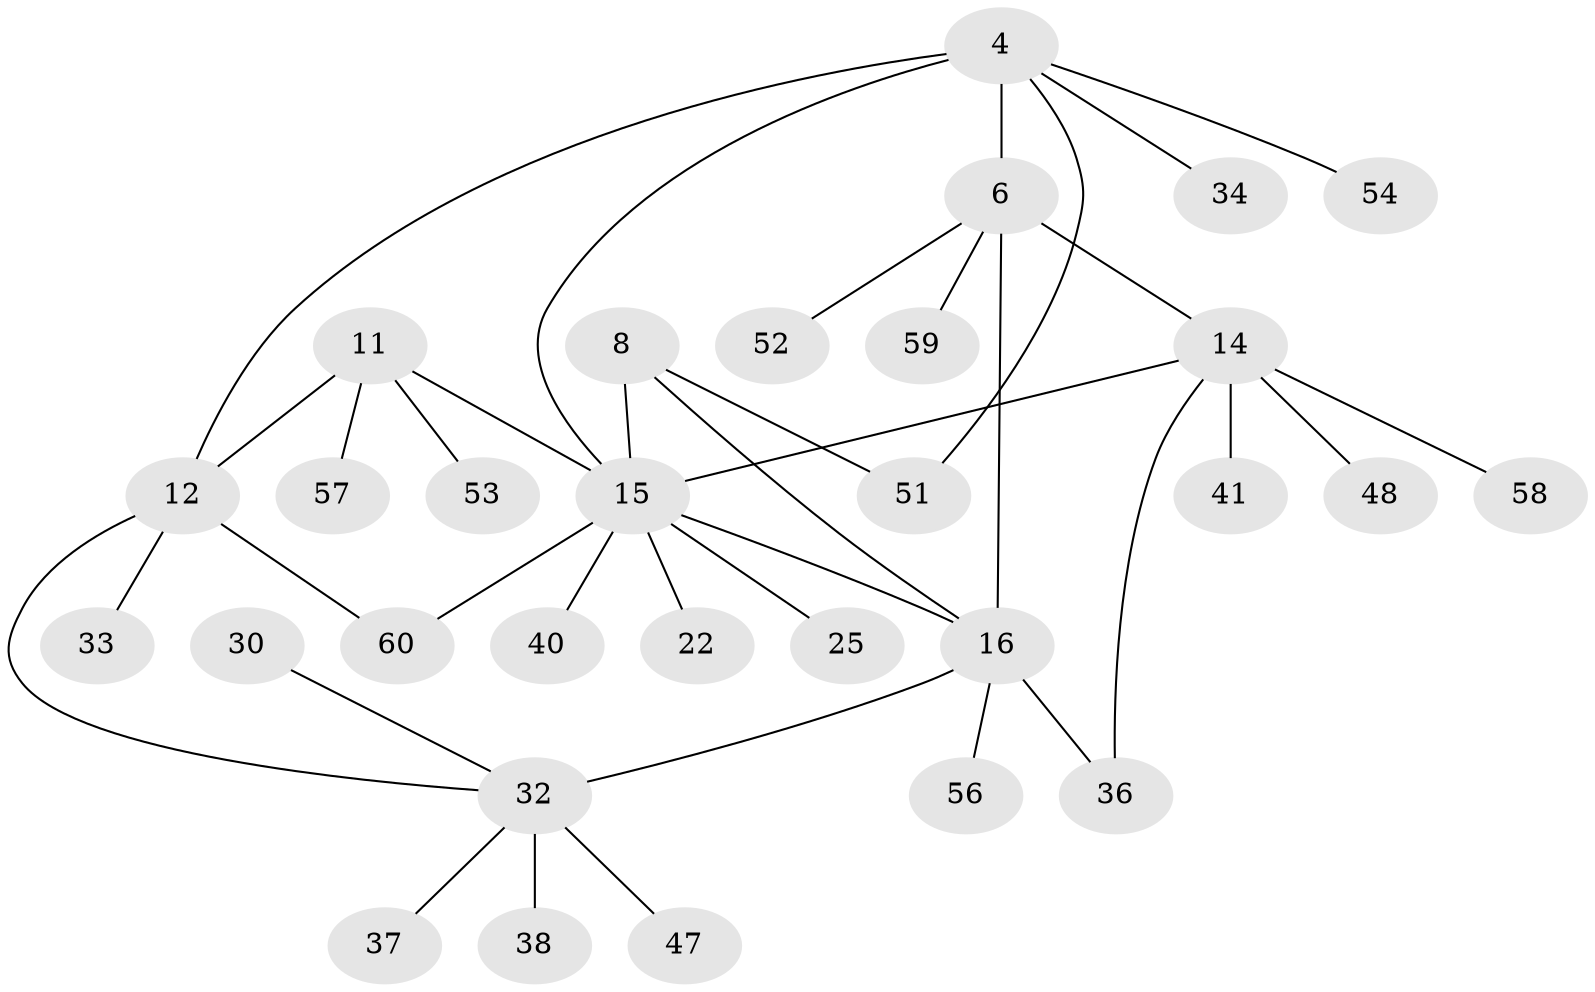 // original degree distribution, {2: 0.21666666666666667, 8: 0.03333333333333333, 7: 0.05, 5: 0.05, 3: 0.05, 4: 0.1, 6: 0.016666666666666666, 1: 0.48333333333333334}
// Generated by graph-tools (version 1.1) at 2025/54/03/09/25 04:54:48]
// undirected, 30 vertices, 37 edges
graph export_dot {
graph [start="1"]
  node [color=gray90,style=filled];
  4;
  6 [super="+5"];
  8 [super="+7"];
  11 [super="+10"];
  12;
  14;
  15 [super="+13+9"];
  16 [super="+3"];
  22;
  25;
  30;
  32 [super="+2"];
  33;
  34;
  36;
  37;
  38 [super="+27"];
  40;
  41 [super="+24"];
  47 [super="+21"];
  48;
  51 [super="+18+20+26+44"];
  52;
  53 [super="+49"];
  54 [super="+50"];
  56;
  57 [super="+35"];
  58;
  59;
  60 [super="+55"];
  4 -- 6 [weight=2];
  4 -- 12;
  4 -- 34;
  4 -- 51;
  4 -- 15;
  4 -- 54;
  6 -- 52;
  6 -- 59;
  6 -- 14;
  6 -- 16;
  8 -- 15 [weight=2];
  8 -- 51;
  8 -- 16;
  11 -- 12 [weight=2];
  11 -- 15 [weight=2];
  11 -- 57;
  11 -- 53;
  12 -- 33;
  12 -- 60;
  12 -- 32;
  14 -- 15 [weight=2];
  14 -- 36;
  14 -- 48;
  14 -- 58;
  14 -- 41;
  15 -- 40;
  15 -- 22;
  15 -- 25;
  15 -- 60;
  15 -- 16;
  16 -- 32 [weight=2];
  16 -- 36;
  16 -- 56;
  30 -- 32;
  32 -- 37;
  32 -- 38;
  32 -- 47;
}
